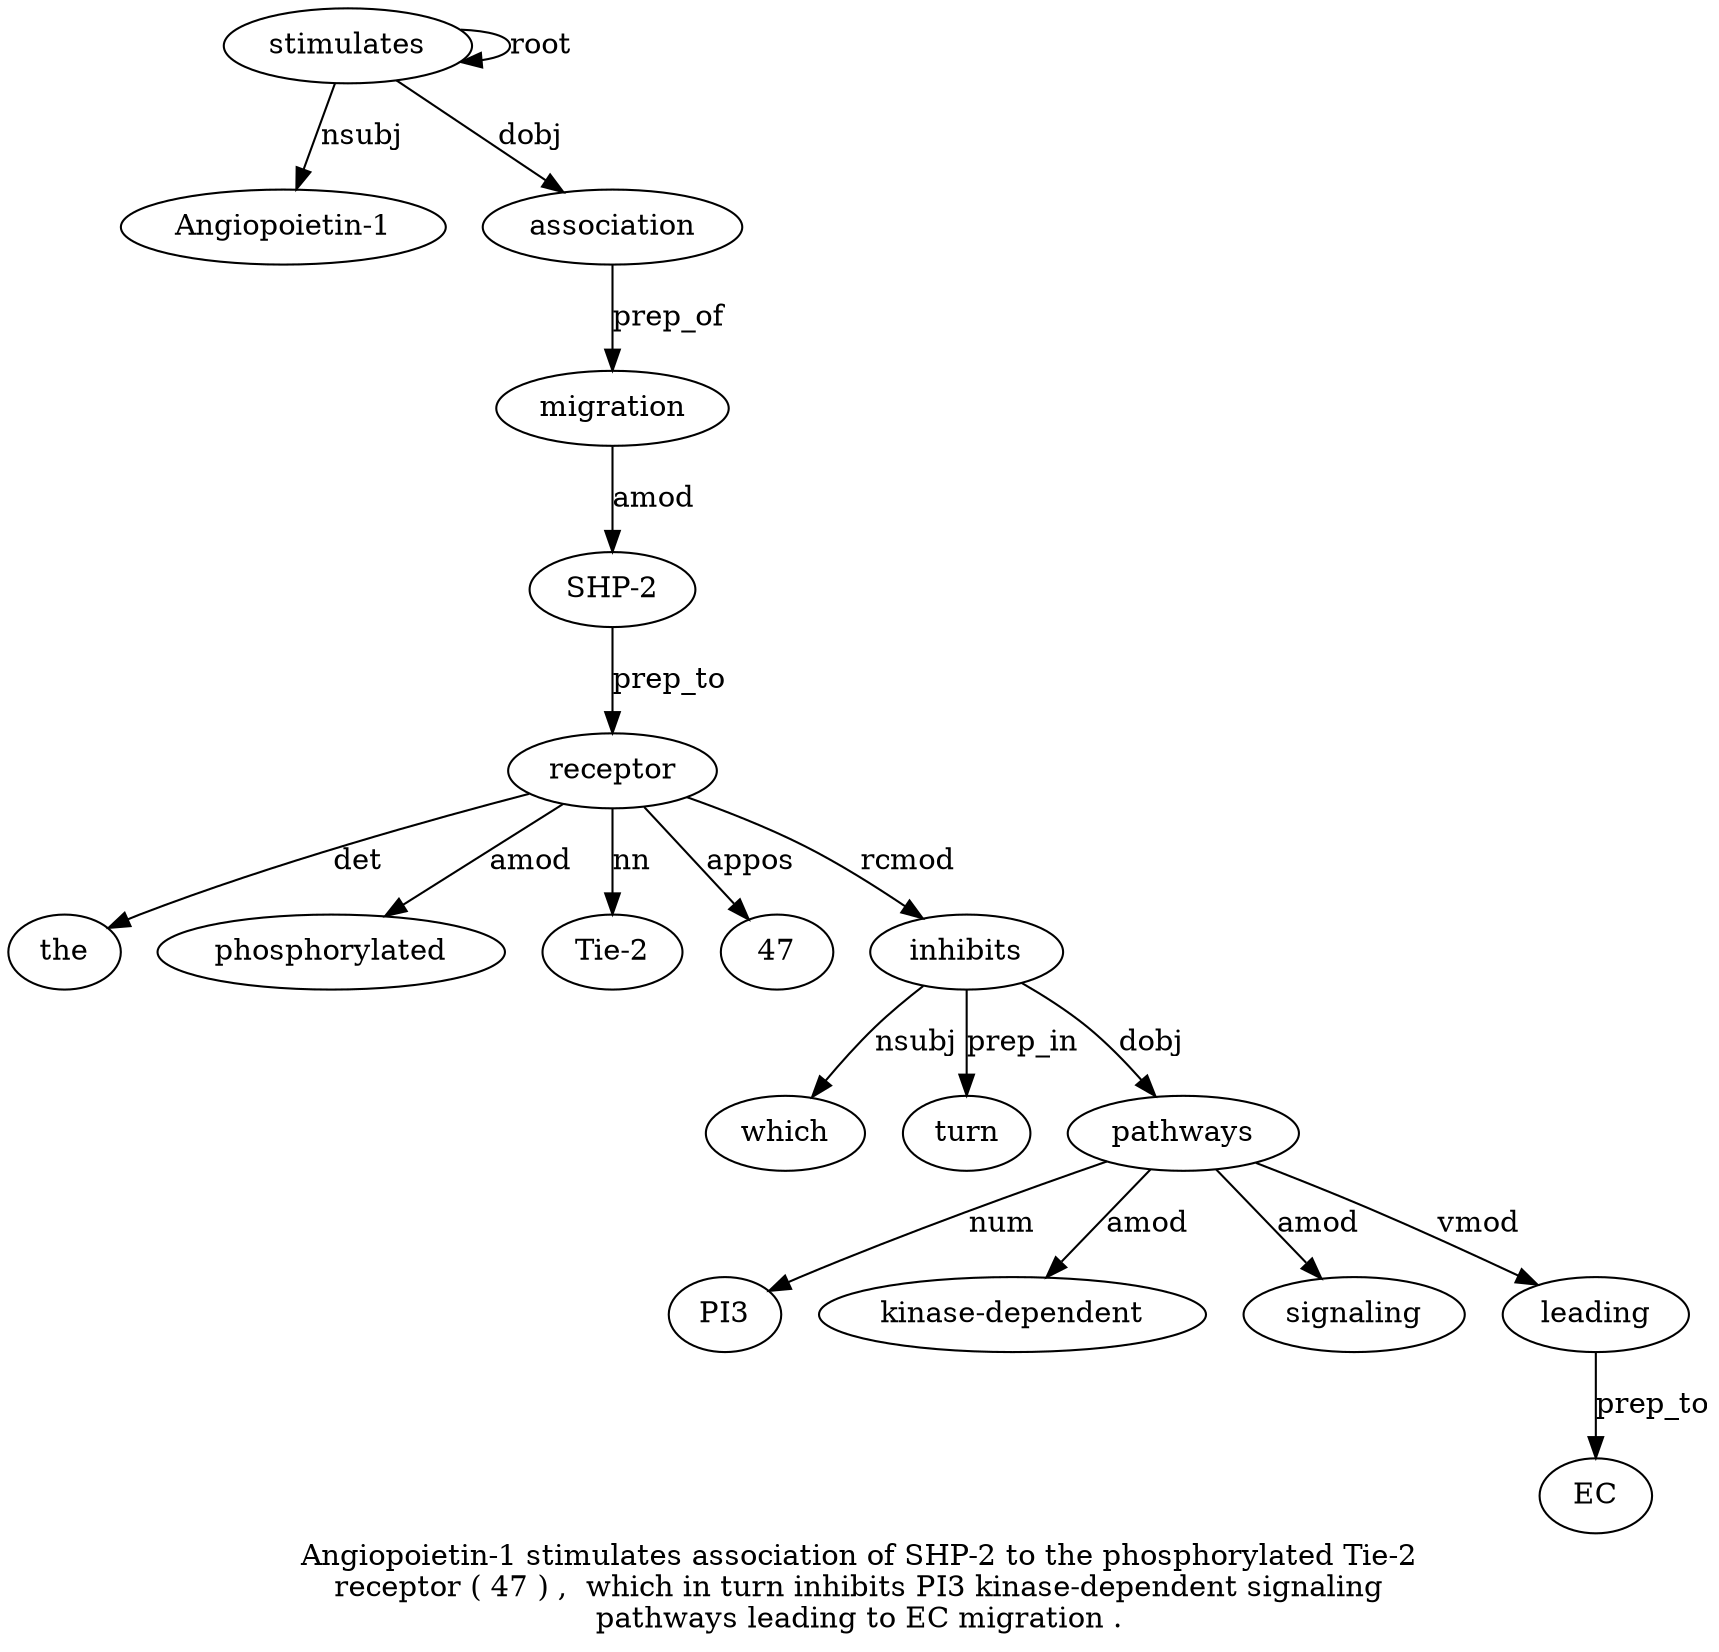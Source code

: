 digraph "Angiopoietin-1 stimulates association of SHP-2 to the phosphorylated Tie-2 receptor ( 47 ) ,  which in turn inhibits PI3 kinase-dependent signaling pathways leading to EC migration ." {
label="Angiopoietin-1 stimulates association of SHP-2 to the phosphorylated Tie-2
receptor ( 47 ) ,  which in turn inhibits PI3 kinase-dependent signaling
pathways leading to EC migration .";
stimulates2 [style=filled, fillcolor=white, label=stimulates];
"Angiopoietin-1" [style=filled, fillcolor=white, label="Angiopoietin-1"];
stimulates2 -> "Angiopoietin-1"  [label=nsubj];
stimulates2 -> stimulates2  [label=root];
association3 [style=filled, fillcolor=white, label=association];
stimulates2 -> association3  [label=dobj];
migration26 [style=filled, fillcolor=white, label=migration];
"SHP-25" [style=filled, fillcolor=white, label="SHP-2"];
migration26 -> "SHP-25"  [label=amod];
receptor10 [style=filled, fillcolor=white, label=receptor];
the7 [style=filled, fillcolor=white, label=the];
receptor10 -> the7  [label=det];
phosphorylated8 [style=filled, fillcolor=white, label=phosphorylated];
receptor10 -> phosphorylated8  [label=amod];
"Tie-29" [style=filled, fillcolor=white, label="Tie-2"];
receptor10 -> "Tie-29"  [label=nn];
"SHP-25" -> receptor10  [label=prep_to];
4712 [style=filled, fillcolor=white, label=47];
receptor10 -> 4712  [label=appos];
inhibits18 [style=filled, fillcolor=white, label=inhibits];
which15 [style=filled, fillcolor=white, label=which];
inhibits18 -> which15  [label=nsubj];
turn17 [style=filled, fillcolor=white, label=turn];
inhibits18 -> turn17  [label=prep_in];
receptor10 -> inhibits18  [label=rcmod];
pathways22 [style=filled, fillcolor=white, label=pathways];
PI319 [style=filled, fillcolor=white, label=PI3];
pathways22 -> PI319  [label=num];
"kinase-dependent20" [style=filled, fillcolor=white, label="kinase-dependent"];
pathways22 -> "kinase-dependent20"  [label=amod];
signaling21 [style=filled, fillcolor=white, label=signaling];
pathways22 -> signaling21  [label=amod];
inhibits18 -> pathways22  [label=dobj];
leading23 [style=filled, fillcolor=white, label=leading];
pathways22 -> leading23  [label=vmod];
EC25 [style=filled, fillcolor=white, label=EC];
leading23 -> EC25  [label=prep_to];
association3 -> migration26  [label=prep_of];
}
